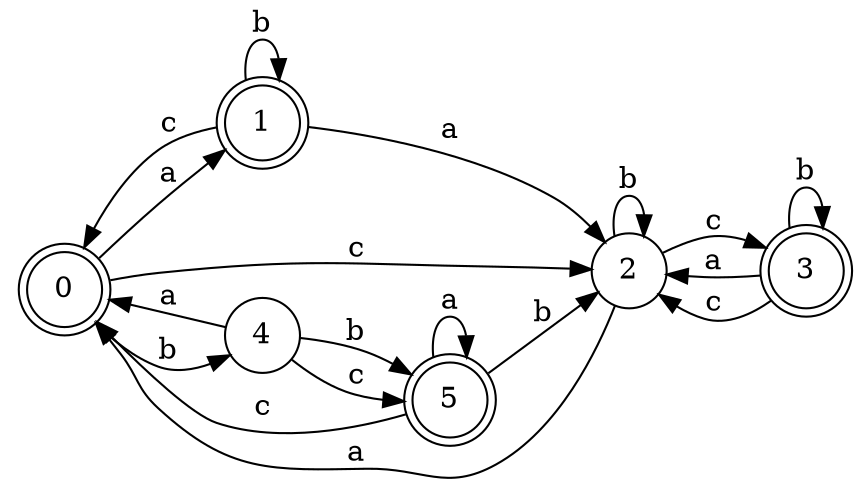 digraph n5_9 {
__start0 [label="" shape="none"];

rankdir=LR;
size="8,5";

s0 [style="rounded,filled", color="black", fillcolor="white" shape="doublecircle", label="0"];
s1 [style="rounded,filled", color="black", fillcolor="white" shape="doublecircle", label="1"];
s2 [style="filled", color="black", fillcolor="white" shape="circle", label="2"];
s3 [style="rounded,filled", color="black", fillcolor="white" shape="doublecircle", label="3"];
s4 [style="filled", color="black", fillcolor="white" shape="circle", label="4"];
s5 [style="rounded,filled", color="black", fillcolor="white" shape="doublecircle", label="5"];
s0 -> s1 [label="a"];
s0 -> s4 [label="b"];
s0 -> s2 [label="c"];
s1 -> s2 [label="a"];
s1 -> s1 [label="b"];
s1 -> s0 [label="c"];
s2 -> s0 [label="a"];
s2 -> s2 [label="b"];
s2 -> s3 [label="c"];
s3 -> s2 [label="a"];
s3 -> s3 [label="b"];
s3 -> s2 [label="c"];
s4 -> s0 [label="a"];
s4 -> s5 [label="b"];
s4 -> s5 [label="c"];
s5 -> s5 [label="a"];
s5 -> s2 [label="b"];
s5 -> s0 [label="c"];

}